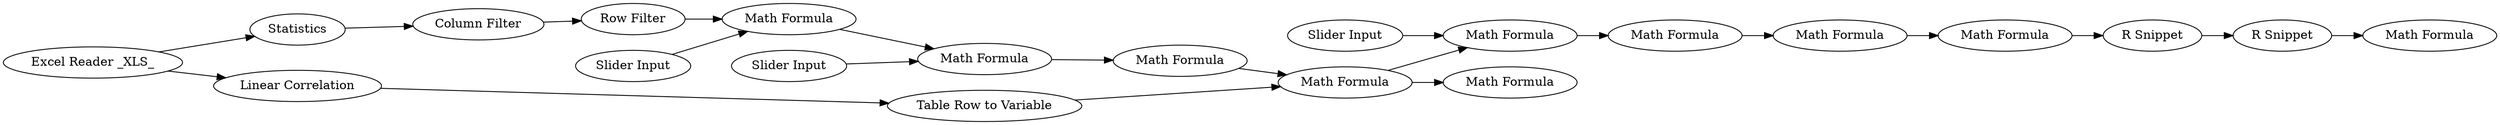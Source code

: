 digraph {
	42 -> 44
	2 -> 6
	48 -> 45
	1 -> 77
	41 -> 39
	49 -> 31
	50 -> 51
	6 -> 40
	39 -> 42
	77 -> 61
	1 -> 2
	46 -> 47
	47 -> 49
	45 -> 46
	48 -> 84
	40 -> 39
	61 -> 48
	44 -> 48
	43 -> 42
	31 -> 50
	85 -> 45
	49 [label="Math Formula"]
	84 [label="Math Formula"]
	41 [label="Slider Input"]
	31 [label="R Snippet"]
	51 [label="Math Formula"]
	6 [label="Column Filter"]
	85 [label="Slider Input"]
	48 [label="Math Formula"]
	50 [label="R Snippet"]
	1 [label="Excel Reader _XLS_"]
	42 [label="Math Formula"]
	47 [label="Math Formula"]
	61 [label="Table Row to Variable"]
	77 [label="Linear Correlation"]
	43 [label="Slider Input"]
	44 [label="Math Formula"]
	46 [label="Math Formula"]
	40 [label="Row Filter"]
	39 [label="Math Formula"]
	2 [label=Statistics]
	45 [label="Math Formula"]
	rankdir=LR
}
